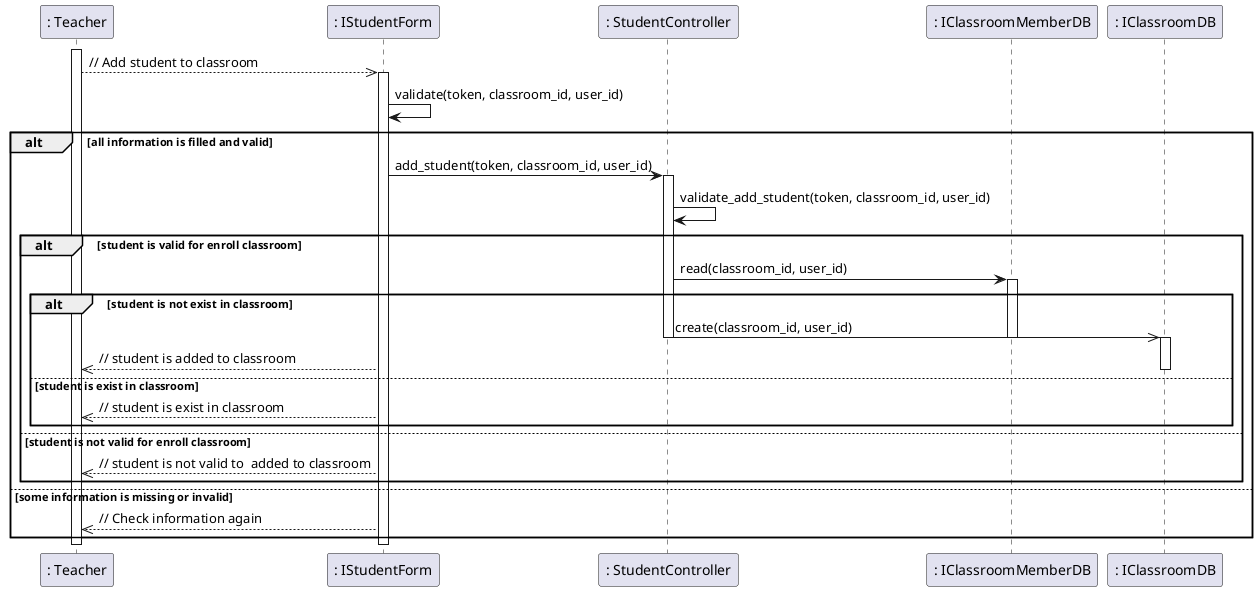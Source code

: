 @startuml addStudent

activate ": Teacher"
": Teacher" -->> ": IStudentForm": // Add student to classroom
activate ": IStudentForm"
": IStudentForm" -> ": IStudentForm": validate(token, classroom_id, user_id) 
alt all information is filled and valid
    ": IStudentForm" -> ": StudentController": add_student(token, classroom_id, user_id)
    activate ": StudentController"
    ": StudentController" -> ": StudentController": validate_add_student(token, classroom_id, user_id)
    alt student is valid for enroll classroom
        ": StudentController" -> ": IClassroomMemberDB": read(classroom_id, user_id)
        activate ": IClassroomMemberDB"
        alt student is not exist in classroom
            ": StudentController" ->> ": IClassroomDB": create(classroom_id, user_id)
            deactivate ": StudentController"
            deactivate ": IClassroomMemberDB"
            activate ": IClassroomDB"
            ": IStudentForm" -->> ": Teacher": // student is added to classroom
            deactivate ": IClassroomDB"
        else student is exist in classroom
            ": IStudentForm" -->> ": Teacher": // student is exist in classroom
        end

    else student is not valid for enroll classroom
        ": IStudentForm" -->> ": Teacher":// student is not valid to  added to classroom
    end
else some information is missing or invalid
   ": IStudentForm" -->> ": Teacher": // Check information again 
end

deactivate ": IStudentForm"
deactivate ": Teacher"

@enduml